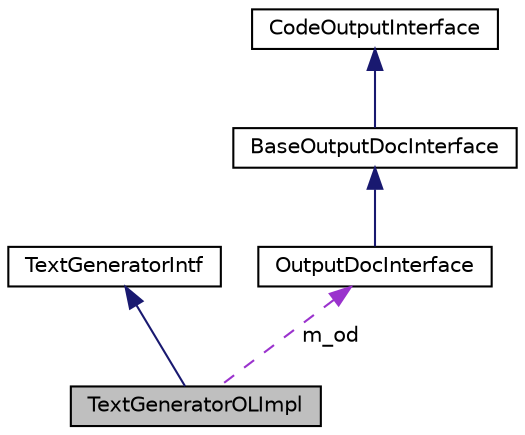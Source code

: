 digraph "TextGeneratorOLImpl"
{
 // INTERACTIVE_SVG=YES
 // LATEX_PDF_SIZE
  edge [fontname="Helvetica",fontsize="10",labelfontname="Helvetica",labelfontsize="10"];
  node [fontname="Helvetica",fontsize="10",shape=record];
  Node1 [label="TextGeneratorOLImpl",height=0.2,width=0.4,color="black", fillcolor="grey75", style="filled", fontcolor="black",tooltip="Implements TextGeneratorIntf for an OutputDocInterface stream."];
  Node2 -> Node1 [dir="back",color="midnightblue",fontsize="10",style="solid",fontname="Helvetica"];
  Node2 [label="TextGeneratorIntf",height=0.2,width=0.4,color="black", fillcolor="white", style="filled",URL="$d0/dcf/class_text_generator_intf.html",tooltip="Abstract interface for a hyperlinked text fragment."];
  Node3 -> Node1 [dir="back",color="darkorchid3",fontsize="10",style="dashed",label=" m_od" ,fontname="Helvetica"];
  Node3 [label="OutputDocInterface",height=0.2,width=0.4,color="black", fillcolor="white", style="filled",URL="$d2/d1a/class_output_doc_interface.html",tooltip="Interface used for generating documentation."];
  Node4 -> Node3 [dir="back",color="midnightblue",fontsize="10",style="solid",fontname="Helvetica"];
  Node4 [label="BaseOutputDocInterface",height=0.2,width=0.4,color="black", fillcolor="white", style="filled",URL="$df/d27/class_base_output_doc_interface.html",tooltip="Base Interface used for generating output outside of the comment blocks."];
  Node5 -> Node4 [dir="back",color="midnightblue",fontsize="10",style="solid",fontname="Helvetica"];
  Node5 [label="CodeOutputInterface",height=0.2,width=0.4,color="black", fillcolor="white", style="filled",URL="$d5/d9c/class_code_output_interface.html",tooltip="Output interface for code parser."];
}
